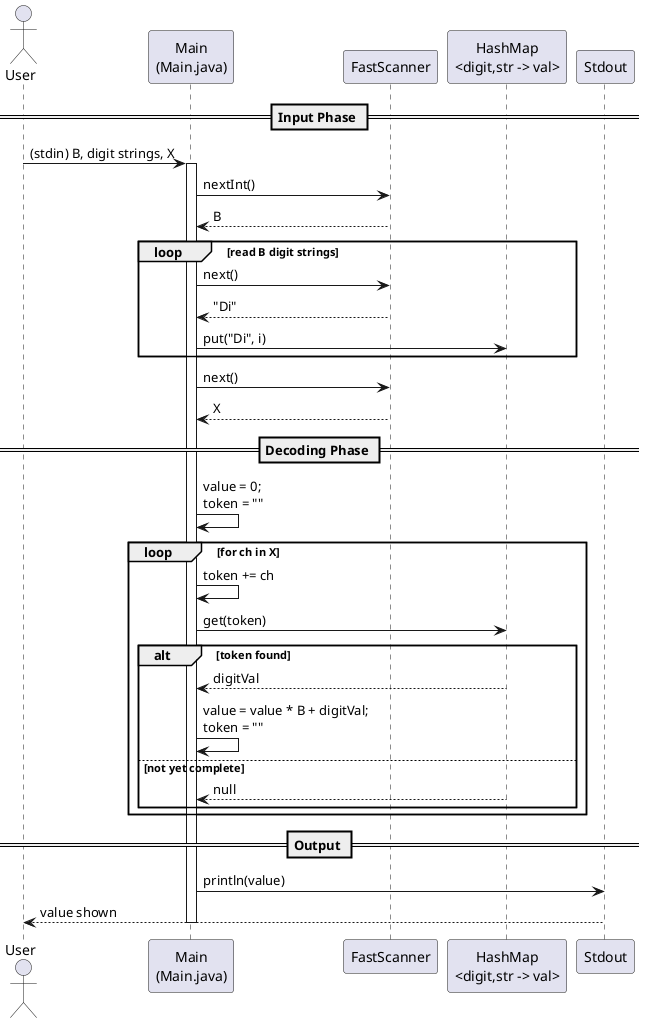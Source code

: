@startuml TD

actor User
participant "Main\n(Main.java)" as App
participant "FastScanner" as Scan
participant "HashMap\n<digit,str -> val>" as Map
participant Stdout

== Input Phase ==
User -> App : (stdin) B, digit strings, X
activate App

App -> Scan : nextInt()
Scan --> App : B

loop read B digit strings
    App -> Scan : next()
    Scan --> App : "Di"
    App -> Map : put("Di", i)
end loop

App -> Scan : next()
Scan --> App : X
deactivate Scan

== Decoding Phase ==
App -> App : value = 0;\ntoken = ""

loop for ch in X
    App -> App : token += ch
    App -> Map : get(token)
    alt token found
        Map --> App : digitVal
        App -> App : value = value * B + digitVal;\ntoken = ""
    else not yet complete
        Map --> App : null
    end
end loop

== Output ==
App -> Stdout : println(value)
Stdout --> User : value shown
deactivate App
@enduml
